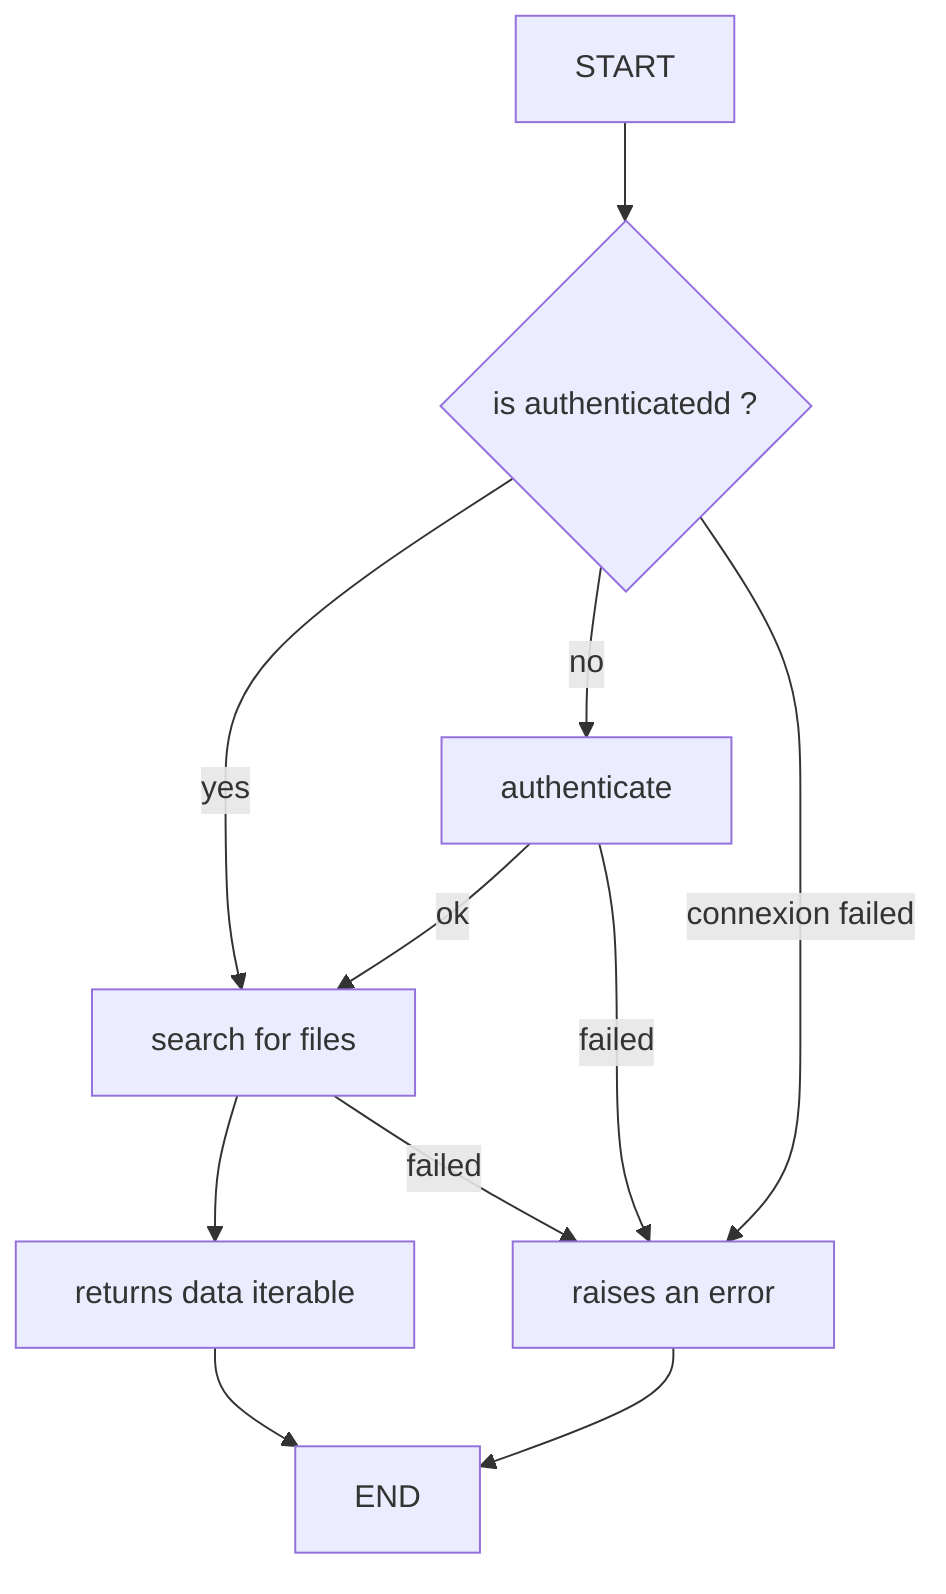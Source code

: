 flowchart

    START

    check-conn{is authenticatedd ?}
    authent[authenticate]
    search[search for files]
    returns[returns data iterable]
    ERROR[raises an error]

    START --> check-conn
    check-conn -->|yes| search
    check-conn -->|no| authent -->|ok| search

    search --> returns --> END

    check-conn -->|connexion failed| ERROR
    authent -->|failed| ERROR
    search -->|failed| ERROR
    ERROR --> END